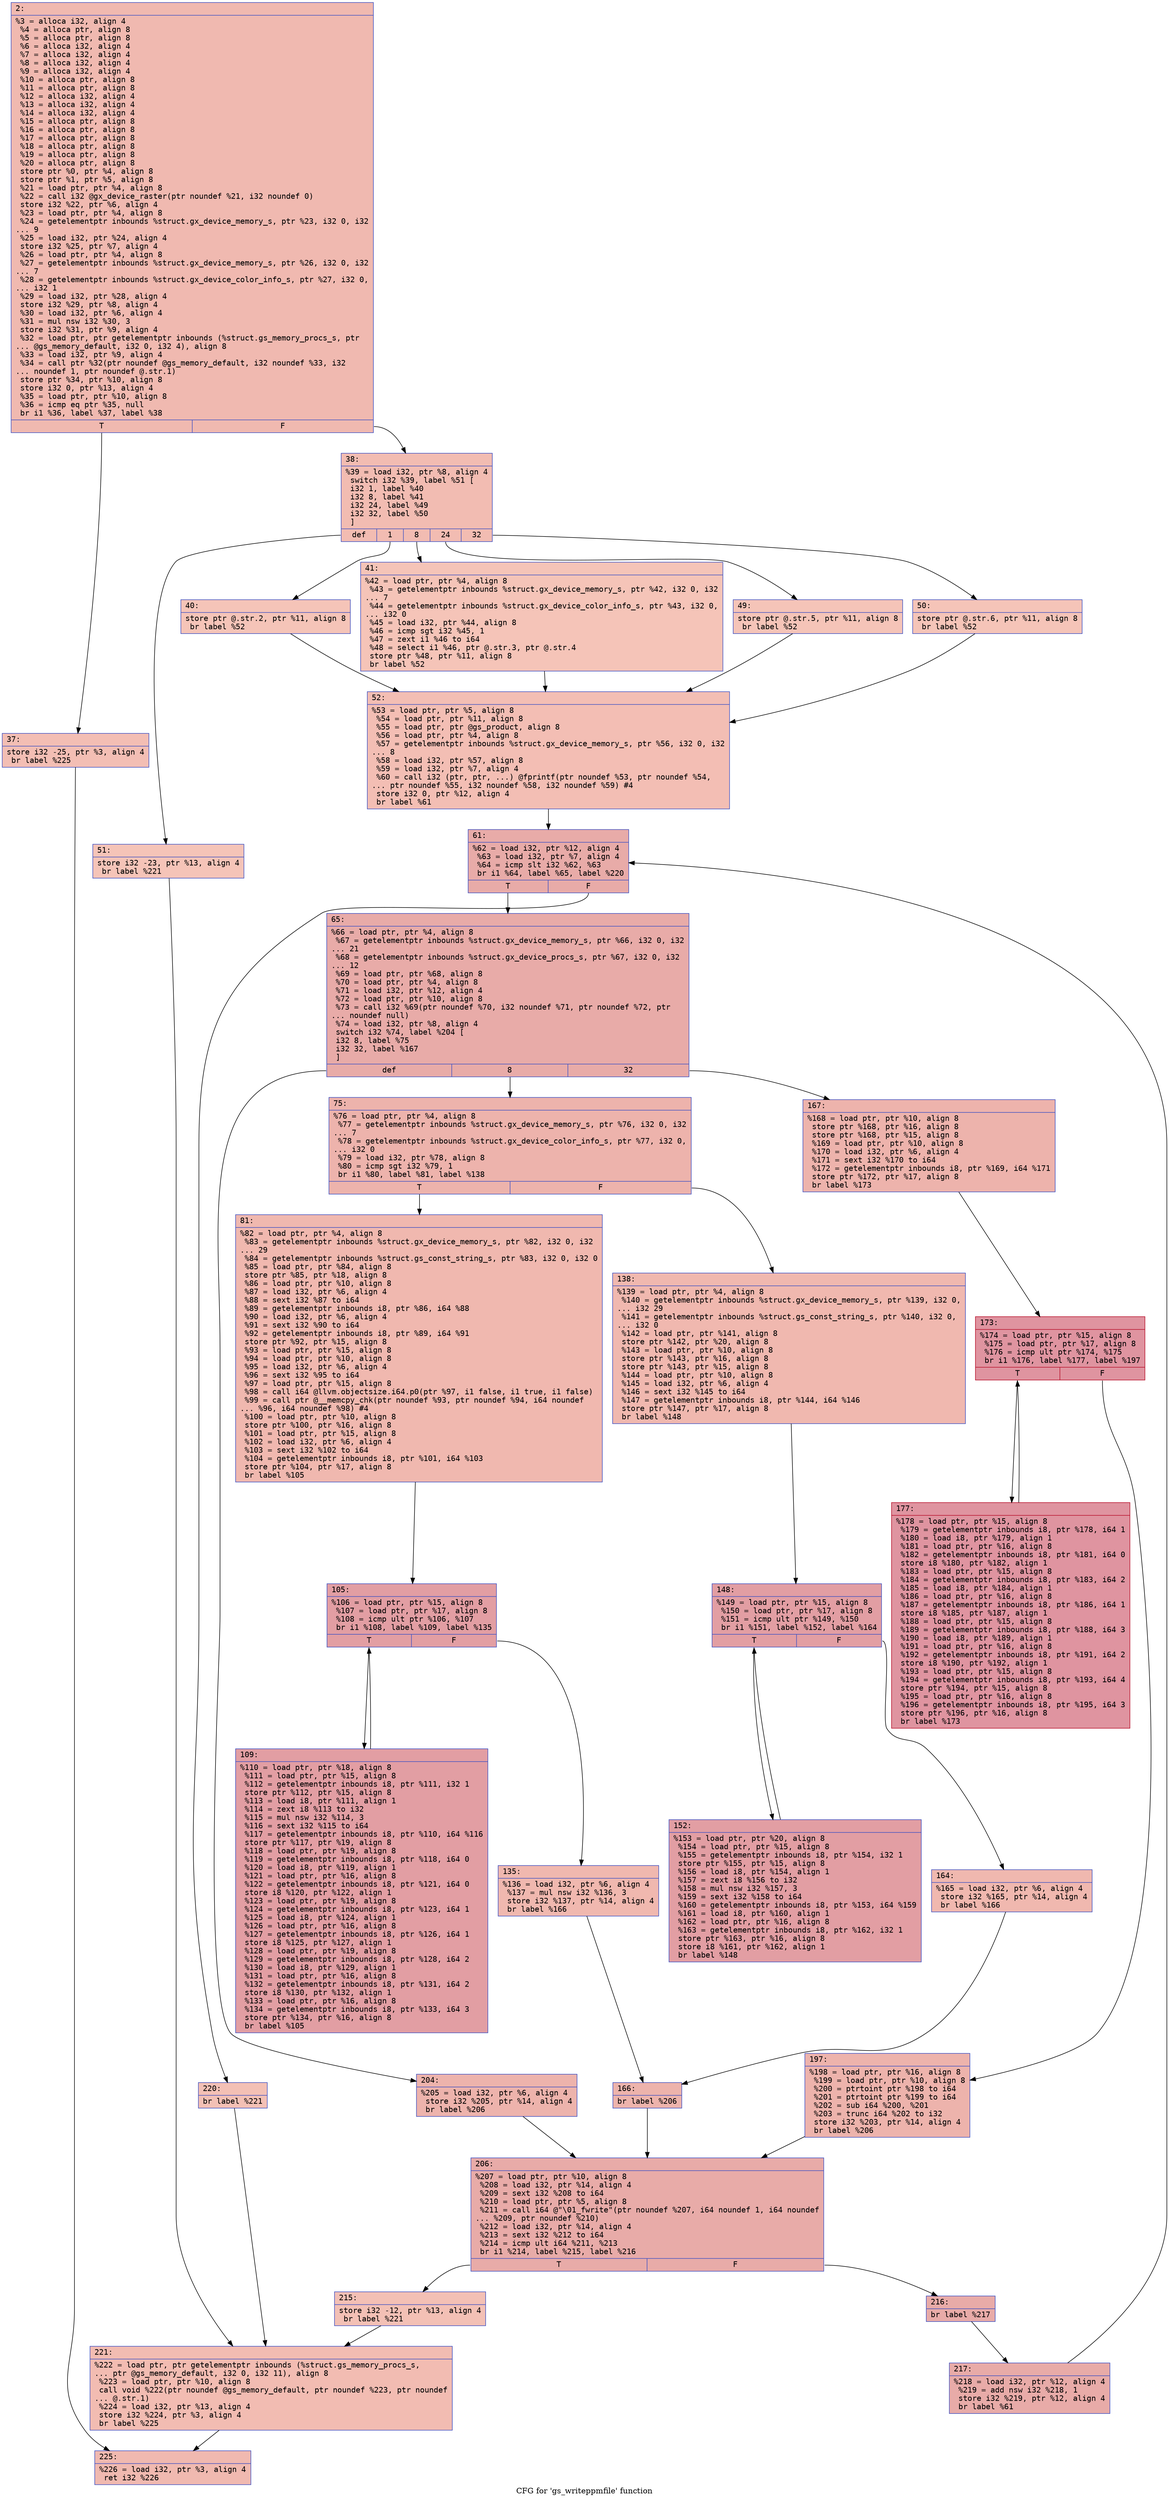 digraph "CFG for 'gs_writeppmfile' function" {
	label="CFG for 'gs_writeppmfile' function";

	Node0x6000001b0a00 [shape=record,color="#3d50c3ff", style=filled, fillcolor="#de614d70" fontname="Courier",label="{2:\l|  %3 = alloca i32, align 4\l  %4 = alloca ptr, align 8\l  %5 = alloca ptr, align 8\l  %6 = alloca i32, align 4\l  %7 = alloca i32, align 4\l  %8 = alloca i32, align 4\l  %9 = alloca i32, align 4\l  %10 = alloca ptr, align 8\l  %11 = alloca ptr, align 8\l  %12 = alloca i32, align 4\l  %13 = alloca i32, align 4\l  %14 = alloca i32, align 4\l  %15 = alloca ptr, align 8\l  %16 = alloca ptr, align 8\l  %17 = alloca ptr, align 8\l  %18 = alloca ptr, align 8\l  %19 = alloca ptr, align 8\l  %20 = alloca ptr, align 8\l  store ptr %0, ptr %4, align 8\l  store ptr %1, ptr %5, align 8\l  %21 = load ptr, ptr %4, align 8\l  %22 = call i32 @gx_device_raster(ptr noundef %21, i32 noundef 0)\l  store i32 %22, ptr %6, align 4\l  %23 = load ptr, ptr %4, align 8\l  %24 = getelementptr inbounds %struct.gx_device_memory_s, ptr %23, i32 0, i32\l... 9\l  %25 = load i32, ptr %24, align 4\l  store i32 %25, ptr %7, align 4\l  %26 = load ptr, ptr %4, align 8\l  %27 = getelementptr inbounds %struct.gx_device_memory_s, ptr %26, i32 0, i32\l... 7\l  %28 = getelementptr inbounds %struct.gx_device_color_info_s, ptr %27, i32 0,\l... i32 1\l  %29 = load i32, ptr %28, align 4\l  store i32 %29, ptr %8, align 4\l  %30 = load i32, ptr %6, align 4\l  %31 = mul nsw i32 %30, 3\l  store i32 %31, ptr %9, align 4\l  %32 = load ptr, ptr getelementptr inbounds (%struct.gs_memory_procs_s, ptr\l... @gs_memory_default, i32 0, i32 4), align 8\l  %33 = load i32, ptr %9, align 4\l  %34 = call ptr %32(ptr noundef @gs_memory_default, i32 noundef %33, i32\l... noundef 1, ptr noundef @.str.1)\l  store ptr %34, ptr %10, align 8\l  store i32 0, ptr %13, align 4\l  %35 = load ptr, ptr %10, align 8\l  %36 = icmp eq ptr %35, null\l  br i1 %36, label %37, label %38\l|{<s0>T|<s1>F}}"];
	Node0x6000001b0a00:s0 -> Node0x6000001b0aa0[tooltip="2 -> 37\nProbability 37.50%" ];
	Node0x6000001b0a00:s1 -> Node0x6000001b0af0[tooltip="2 -> 38\nProbability 62.50%" ];
	Node0x6000001b0aa0 [shape=record,color="#3d50c3ff", style=filled, fillcolor="#e36c5570" fontname="Courier",label="{37:\l|  store i32 -25, ptr %3, align 4\l  br label %225\l}"];
	Node0x6000001b0aa0 -> Node0x6000001b1450[tooltip="37 -> 225\nProbability 100.00%" ];
	Node0x6000001b0af0 [shape=record,color="#3d50c3ff", style=filled, fillcolor="#e1675170" fontname="Courier",label="{38:\l|  %39 = load i32, ptr %8, align 4\l  switch i32 %39, label %51 [\l    i32 1, label %40\l    i32 8, label %41\l    i32 24, label %49\l    i32 32, label %50\l  ]\l|{<s0>def|<s1>1|<s2>8|<s3>24|<s4>32}}"];
	Node0x6000001b0af0:s0 -> Node0x6000001b0c80[tooltip="38 -> 51\nProbability 20.00%" ];
	Node0x6000001b0af0:s1 -> Node0x6000001b0b40[tooltip="38 -> 40\nProbability 20.00%" ];
	Node0x6000001b0af0:s2 -> Node0x6000001b0b90[tooltip="38 -> 41\nProbability 20.00%" ];
	Node0x6000001b0af0:s3 -> Node0x6000001b0be0[tooltip="38 -> 49\nProbability 20.00%" ];
	Node0x6000001b0af0:s4 -> Node0x6000001b0c30[tooltip="38 -> 50\nProbability 20.00%" ];
	Node0x6000001b0b40 [shape=record,color="#3d50c3ff", style=filled, fillcolor="#e97a5f70" fontname="Courier",label="{40:\l|  store ptr @.str.2, ptr %11, align 8\l  br label %52\l}"];
	Node0x6000001b0b40 -> Node0x6000001b0cd0[tooltip="40 -> 52\nProbability 100.00%" ];
	Node0x6000001b0b90 [shape=record,color="#3d50c3ff", style=filled, fillcolor="#e97a5f70" fontname="Courier",label="{41:\l|  %42 = load ptr, ptr %4, align 8\l  %43 = getelementptr inbounds %struct.gx_device_memory_s, ptr %42, i32 0, i32\l... 7\l  %44 = getelementptr inbounds %struct.gx_device_color_info_s, ptr %43, i32 0,\l... i32 0\l  %45 = load i32, ptr %44, align 8\l  %46 = icmp sgt i32 %45, 1\l  %47 = zext i1 %46 to i64\l  %48 = select i1 %46, ptr @.str.3, ptr @.str.4\l  store ptr %48, ptr %11, align 8\l  br label %52\l}"];
	Node0x6000001b0b90 -> Node0x6000001b0cd0[tooltip="41 -> 52\nProbability 100.00%" ];
	Node0x6000001b0be0 [shape=record,color="#3d50c3ff", style=filled, fillcolor="#e97a5f70" fontname="Courier",label="{49:\l|  store ptr @.str.5, ptr %11, align 8\l  br label %52\l}"];
	Node0x6000001b0be0 -> Node0x6000001b0cd0[tooltip="49 -> 52\nProbability 100.00%" ];
	Node0x6000001b0c30 [shape=record,color="#3d50c3ff", style=filled, fillcolor="#e97a5f70" fontname="Courier",label="{50:\l|  store ptr @.str.6, ptr %11, align 8\l  br label %52\l}"];
	Node0x6000001b0c30 -> Node0x6000001b0cd0[tooltip="50 -> 52\nProbability 100.00%" ];
	Node0x6000001b0c80 [shape=record,color="#3d50c3ff", style=filled, fillcolor="#e97a5f70" fontname="Courier",label="{51:\l|  store i32 -23, ptr %13, align 4\l  br label %221\l}"];
	Node0x6000001b0c80 -> Node0x6000001b1400[tooltip="51 -> 221\nProbability 100.00%" ];
	Node0x6000001b0cd0 [shape=record,color="#3d50c3ff", style=filled, fillcolor="#e36c5570" fontname="Courier",label="{52:\l|  %53 = load ptr, ptr %5, align 8\l  %54 = load ptr, ptr %11, align 8\l  %55 = load ptr, ptr @gs_product, align 8\l  %56 = load ptr, ptr %4, align 8\l  %57 = getelementptr inbounds %struct.gx_device_memory_s, ptr %56, i32 0, i32\l... 8\l  %58 = load i32, ptr %57, align 8\l  %59 = load i32, ptr %7, align 4\l  %60 = call i32 (ptr, ptr, ...) @fprintf(ptr noundef %53, ptr noundef %54,\l... ptr noundef %55, i32 noundef %58, i32 noundef %59) #4\l  store i32 0, ptr %12, align 4\l  br label %61\l}"];
	Node0x6000001b0cd0 -> Node0x6000001b0d20[tooltip="52 -> 61\nProbability 100.00%" ];
	Node0x6000001b0d20 [shape=record,color="#3d50c3ff", style=filled, fillcolor="#cc403a70" fontname="Courier",label="{61:\l|  %62 = load i32, ptr %12, align 4\l  %63 = load i32, ptr %7, align 4\l  %64 = icmp slt i32 %62, %63\l  br i1 %64, label %65, label %220\l|{<s0>T|<s1>F}}"];
	Node0x6000001b0d20:s0 -> Node0x6000001b0d70[tooltip="61 -> 65\nProbability 96.88%" ];
	Node0x6000001b0d20:s1 -> Node0x6000001b13b0[tooltip="61 -> 220\nProbability 3.12%" ];
	Node0x6000001b0d70 [shape=record,color="#3d50c3ff", style=filled, fillcolor="#cc403a70" fontname="Courier",label="{65:\l|  %66 = load ptr, ptr %4, align 8\l  %67 = getelementptr inbounds %struct.gx_device_memory_s, ptr %66, i32 0, i32\l... 21\l  %68 = getelementptr inbounds %struct.gx_device_procs_s, ptr %67, i32 0, i32\l... 12\l  %69 = load ptr, ptr %68, align 8\l  %70 = load ptr, ptr %4, align 8\l  %71 = load i32, ptr %12, align 4\l  %72 = load ptr, ptr %10, align 8\l  %73 = call i32 %69(ptr noundef %70, i32 noundef %71, ptr noundef %72, ptr\l... noundef null)\l  %74 = load i32, ptr %8, align 4\l  switch i32 %74, label %204 [\l    i32 8, label %75\l    i32 32, label %167\l  ]\l|{<s0>def|<s1>8|<s2>32}}"];
	Node0x6000001b0d70:s0 -> Node0x6000001b1220[tooltip="65 -> 204\nProbability 33.33%" ];
	Node0x6000001b0d70:s1 -> Node0x6000001b0dc0[tooltip="65 -> 75\nProbability 33.33%" ];
	Node0x6000001b0d70:s2 -> Node0x6000001b10e0[tooltip="65 -> 167\nProbability 33.33%" ];
	Node0x6000001b0dc0 [shape=record,color="#3d50c3ff", style=filled, fillcolor="#d6524470" fontname="Courier",label="{75:\l|  %76 = load ptr, ptr %4, align 8\l  %77 = getelementptr inbounds %struct.gx_device_memory_s, ptr %76, i32 0, i32\l... 7\l  %78 = getelementptr inbounds %struct.gx_device_color_info_s, ptr %77, i32 0,\l... i32 0\l  %79 = load i32, ptr %78, align 8\l  %80 = icmp sgt i32 %79, 1\l  br i1 %80, label %81, label %138\l|{<s0>T|<s1>F}}"];
	Node0x6000001b0dc0:s0 -> Node0x6000001b0e10[tooltip="75 -> 81\nProbability 50.00%" ];
	Node0x6000001b0dc0:s1 -> Node0x6000001b0f50[tooltip="75 -> 138\nProbability 50.00%" ];
	Node0x6000001b0e10 [shape=record,color="#3d50c3ff", style=filled, fillcolor="#dc5d4a70" fontname="Courier",label="{81:\l|  %82 = load ptr, ptr %4, align 8\l  %83 = getelementptr inbounds %struct.gx_device_memory_s, ptr %82, i32 0, i32\l... 29\l  %84 = getelementptr inbounds %struct.gs_const_string_s, ptr %83, i32 0, i32 0\l  %85 = load ptr, ptr %84, align 8\l  store ptr %85, ptr %18, align 8\l  %86 = load ptr, ptr %10, align 8\l  %87 = load i32, ptr %6, align 4\l  %88 = sext i32 %87 to i64\l  %89 = getelementptr inbounds i8, ptr %86, i64 %88\l  %90 = load i32, ptr %6, align 4\l  %91 = sext i32 %90 to i64\l  %92 = getelementptr inbounds i8, ptr %89, i64 %91\l  store ptr %92, ptr %15, align 8\l  %93 = load ptr, ptr %15, align 8\l  %94 = load ptr, ptr %10, align 8\l  %95 = load i32, ptr %6, align 4\l  %96 = sext i32 %95 to i64\l  %97 = load ptr, ptr %15, align 8\l  %98 = call i64 @llvm.objectsize.i64.p0(ptr %97, i1 false, i1 true, i1 false)\l  %99 = call ptr @__memcpy_chk(ptr noundef %93, ptr noundef %94, i64 noundef\l... %96, i64 noundef %98) #4\l  %100 = load ptr, ptr %10, align 8\l  store ptr %100, ptr %16, align 8\l  %101 = load ptr, ptr %15, align 8\l  %102 = load i32, ptr %6, align 4\l  %103 = sext i32 %102 to i64\l  %104 = getelementptr inbounds i8, ptr %101, i64 %103\l  store ptr %104, ptr %17, align 8\l  br label %105\l}"];
	Node0x6000001b0e10 -> Node0x6000001b0e60[tooltip="81 -> 105\nProbability 100.00%" ];
	Node0x6000001b0e60 [shape=record,color="#3d50c3ff", style=filled, fillcolor="#be242e70" fontname="Courier",label="{105:\l|  %106 = load ptr, ptr %15, align 8\l  %107 = load ptr, ptr %17, align 8\l  %108 = icmp ult ptr %106, %107\l  br i1 %108, label %109, label %135\l|{<s0>T|<s1>F}}"];
	Node0x6000001b0e60:s0 -> Node0x6000001b0eb0[tooltip="105 -> 109\nProbability 96.88%" ];
	Node0x6000001b0e60:s1 -> Node0x6000001b0f00[tooltip="105 -> 135\nProbability 3.12%" ];
	Node0x6000001b0eb0 [shape=record,color="#3d50c3ff", style=filled, fillcolor="#be242e70" fontname="Courier",label="{109:\l|  %110 = load ptr, ptr %18, align 8\l  %111 = load ptr, ptr %15, align 8\l  %112 = getelementptr inbounds i8, ptr %111, i32 1\l  store ptr %112, ptr %15, align 8\l  %113 = load i8, ptr %111, align 1\l  %114 = zext i8 %113 to i32\l  %115 = mul nsw i32 %114, 3\l  %116 = sext i32 %115 to i64\l  %117 = getelementptr inbounds i8, ptr %110, i64 %116\l  store ptr %117, ptr %19, align 8\l  %118 = load ptr, ptr %19, align 8\l  %119 = getelementptr inbounds i8, ptr %118, i64 0\l  %120 = load i8, ptr %119, align 1\l  %121 = load ptr, ptr %16, align 8\l  %122 = getelementptr inbounds i8, ptr %121, i64 0\l  store i8 %120, ptr %122, align 1\l  %123 = load ptr, ptr %19, align 8\l  %124 = getelementptr inbounds i8, ptr %123, i64 1\l  %125 = load i8, ptr %124, align 1\l  %126 = load ptr, ptr %16, align 8\l  %127 = getelementptr inbounds i8, ptr %126, i64 1\l  store i8 %125, ptr %127, align 1\l  %128 = load ptr, ptr %19, align 8\l  %129 = getelementptr inbounds i8, ptr %128, i64 2\l  %130 = load i8, ptr %129, align 1\l  %131 = load ptr, ptr %16, align 8\l  %132 = getelementptr inbounds i8, ptr %131, i64 2\l  store i8 %130, ptr %132, align 1\l  %133 = load ptr, ptr %16, align 8\l  %134 = getelementptr inbounds i8, ptr %133, i64 3\l  store ptr %134, ptr %16, align 8\l  br label %105\l}"];
	Node0x6000001b0eb0 -> Node0x6000001b0e60[tooltip="109 -> 105\nProbability 100.00%" ];
	Node0x6000001b0f00 [shape=record,color="#3d50c3ff", style=filled, fillcolor="#dc5d4a70" fontname="Courier",label="{135:\l|  %136 = load i32, ptr %6, align 4\l  %137 = mul nsw i32 %136, 3\l  store i32 %137, ptr %14, align 4\l  br label %166\l}"];
	Node0x6000001b0f00 -> Node0x6000001b1090[tooltip="135 -> 166\nProbability 100.00%" ];
	Node0x6000001b0f50 [shape=record,color="#3d50c3ff", style=filled, fillcolor="#dc5d4a70" fontname="Courier",label="{138:\l|  %139 = load ptr, ptr %4, align 8\l  %140 = getelementptr inbounds %struct.gx_device_memory_s, ptr %139, i32 0,\l... i32 29\l  %141 = getelementptr inbounds %struct.gs_const_string_s, ptr %140, i32 0,\l... i32 0\l  %142 = load ptr, ptr %141, align 8\l  store ptr %142, ptr %20, align 8\l  %143 = load ptr, ptr %10, align 8\l  store ptr %143, ptr %16, align 8\l  store ptr %143, ptr %15, align 8\l  %144 = load ptr, ptr %10, align 8\l  %145 = load i32, ptr %6, align 4\l  %146 = sext i32 %145 to i64\l  %147 = getelementptr inbounds i8, ptr %144, i64 %146\l  store ptr %147, ptr %17, align 8\l  br label %148\l}"];
	Node0x6000001b0f50 -> Node0x6000001b0fa0[tooltip="138 -> 148\nProbability 100.00%" ];
	Node0x6000001b0fa0 [shape=record,color="#3d50c3ff", style=filled, fillcolor="#be242e70" fontname="Courier",label="{148:\l|  %149 = load ptr, ptr %15, align 8\l  %150 = load ptr, ptr %17, align 8\l  %151 = icmp ult ptr %149, %150\l  br i1 %151, label %152, label %164\l|{<s0>T|<s1>F}}"];
	Node0x6000001b0fa0:s0 -> Node0x6000001b0ff0[tooltip="148 -> 152\nProbability 96.88%" ];
	Node0x6000001b0fa0:s1 -> Node0x6000001b1040[tooltip="148 -> 164\nProbability 3.12%" ];
	Node0x6000001b0ff0 [shape=record,color="#3d50c3ff", style=filled, fillcolor="#be242e70" fontname="Courier",label="{152:\l|  %153 = load ptr, ptr %20, align 8\l  %154 = load ptr, ptr %15, align 8\l  %155 = getelementptr inbounds i8, ptr %154, i32 1\l  store ptr %155, ptr %15, align 8\l  %156 = load i8, ptr %154, align 1\l  %157 = zext i8 %156 to i32\l  %158 = mul nsw i32 %157, 3\l  %159 = sext i32 %158 to i64\l  %160 = getelementptr inbounds i8, ptr %153, i64 %159\l  %161 = load i8, ptr %160, align 1\l  %162 = load ptr, ptr %16, align 8\l  %163 = getelementptr inbounds i8, ptr %162, i32 1\l  store ptr %163, ptr %16, align 8\l  store i8 %161, ptr %162, align 1\l  br label %148\l}"];
	Node0x6000001b0ff0 -> Node0x6000001b0fa0[tooltip="152 -> 148\nProbability 100.00%" ];
	Node0x6000001b1040 [shape=record,color="#3d50c3ff", style=filled, fillcolor="#dc5d4a70" fontname="Courier",label="{164:\l|  %165 = load i32, ptr %6, align 4\l  store i32 %165, ptr %14, align 4\l  br label %166\l}"];
	Node0x6000001b1040 -> Node0x6000001b1090[tooltip="164 -> 166\nProbability 100.00%" ];
	Node0x6000001b1090 [shape=record,color="#3d50c3ff", style=filled, fillcolor="#d6524470" fontname="Courier",label="{166:\l|  br label %206\l}"];
	Node0x6000001b1090 -> Node0x6000001b1270[tooltip="166 -> 206\nProbability 100.00%" ];
	Node0x6000001b10e0 [shape=record,color="#3d50c3ff", style=filled, fillcolor="#d6524470" fontname="Courier",label="{167:\l|  %168 = load ptr, ptr %10, align 8\l  store ptr %168, ptr %16, align 8\l  store ptr %168, ptr %15, align 8\l  %169 = load ptr, ptr %10, align 8\l  %170 = load i32, ptr %6, align 4\l  %171 = sext i32 %170 to i64\l  %172 = getelementptr inbounds i8, ptr %169, i64 %171\l  store ptr %172, ptr %17, align 8\l  br label %173\l}"];
	Node0x6000001b10e0 -> Node0x6000001b1130[tooltip="167 -> 173\nProbability 100.00%" ];
	Node0x6000001b1130 [shape=record,color="#b70d28ff", style=filled, fillcolor="#b70d2870" fontname="Courier",label="{173:\l|  %174 = load ptr, ptr %15, align 8\l  %175 = load ptr, ptr %17, align 8\l  %176 = icmp ult ptr %174, %175\l  br i1 %176, label %177, label %197\l|{<s0>T|<s1>F}}"];
	Node0x6000001b1130:s0 -> Node0x6000001b1180[tooltip="173 -> 177\nProbability 96.88%" ];
	Node0x6000001b1130:s1 -> Node0x6000001b11d0[tooltip="173 -> 197\nProbability 3.12%" ];
	Node0x6000001b1180 [shape=record,color="#b70d28ff", style=filled, fillcolor="#b70d2870" fontname="Courier",label="{177:\l|  %178 = load ptr, ptr %15, align 8\l  %179 = getelementptr inbounds i8, ptr %178, i64 1\l  %180 = load i8, ptr %179, align 1\l  %181 = load ptr, ptr %16, align 8\l  %182 = getelementptr inbounds i8, ptr %181, i64 0\l  store i8 %180, ptr %182, align 1\l  %183 = load ptr, ptr %15, align 8\l  %184 = getelementptr inbounds i8, ptr %183, i64 2\l  %185 = load i8, ptr %184, align 1\l  %186 = load ptr, ptr %16, align 8\l  %187 = getelementptr inbounds i8, ptr %186, i64 1\l  store i8 %185, ptr %187, align 1\l  %188 = load ptr, ptr %15, align 8\l  %189 = getelementptr inbounds i8, ptr %188, i64 3\l  %190 = load i8, ptr %189, align 1\l  %191 = load ptr, ptr %16, align 8\l  %192 = getelementptr inbounds i8, ptr %191, i64 2\l  store i8 %190, ptr %192, align 1\l  %193 = load ptr, ptr %15, align 8\l  %194 = getelementptr inbounds i8, ptr %193, i64 4\l  store ptr %194, ptr %15, align 8\l  %195 = load ptr, ptr %16, align 8\l  %196 = getelementptr inbounds i8, ptr %195, i64 3\l  store ptr %196, ptr %16, align 8\l  br label %173\l}"];
	Node0x6000001b1180 -> Node0x6000001b1130[tooltip="177 -> 173\nProbability 100.00%" ];
	Node0x6000001b11d0 [shape=record,color="#3d50c3ff", style=filled, fillcolor="#d6524470" fontname="Courier",label="{197:\l|  %198 = load ptr, ptr %16, align 8\l  %199 = load ptr, ptr %10, align 8\l  %200 = ptrtoint ptr %198 to i64\l  %201 = ptrtoint ptr %199 to i64\l  %202 = sub i64 %200, %201\l  %203 = trunc i64 %202 to i32\l  store i32 %203, ptr %14, align 4\l  br label %206\l}"];
	Node0x6000001b11d0 -> Node0x6000001b1270[tooltip="197 -> 206\nProbability 100.00%" ];
	Node0x6000001b1220 [shape=record,color="#3d50c3ff", style=filled, fillcolor="#d6524470" fontname="Courier",label="{204:\l|  %205 = load i32, ptr %6, align 4\l  store i32 %205, ptr %14, align 4\l  br label %206\l}"];
	Node0x6000001b1220 -> Node0x6000001b1270[tooltip="204 -> 206\nProbability 100.00%" ];
	Node0x6000001b1270 [shape=record,color="#3d50c3ff", style=filled, fillcolor="#cc403a70" fontname="Courier",label="{206:\l|  %207 = load ptr, ptr %10, align 8\l  %208 = load i32, ptr %14, align 4\l  %209 = sext i32 %208 to i64\l  %210 = load ptr, ptr %5, align 8\l  %211 = call i64 @\"\\01_fwrite\"(ptr noundef %207, i64 noundef 1, i64 noundef\l... %209, ptr noundef %210)\l  %212 = load i32, ptr %14, align 4\l  %213 = sext i32 %212 to i64\l  %214 = icmp ult i64 %211, %213\l  br i1 %214, label %215, label %216\l|{<s0>T|<s1>F}}"];
	Node0x6000001b1270:s0 -> Node0x6000001b12c0[tooltip="206 -> 215\nProbability 3.12%" ];
	Node0x6000001b1270:s1 -> Node0x6000001b1310[tooltip="206 -> 216\nProbability 96.88%" ];
	Node0x6000001b12c0 [shape=record,color="#3d50c3ff", style=filled, fillcolor="#e5705870" fontname="Courier",label="{215:\l|  store i32 -12, ptr %13, align 4\l  br label %221\l}"];
	Node0x6000001b12c0 -> Node0x6000001b1400[tooltip="215 -> 221\nProbability 100.00%" ];
	Node0x6000001b1310 [shape=record,color="#3d50c3ff", style=filled, fillcolor="#cc403a70" fontname="Courier",label="{216:\l|  br label %217\l}"];
	Node0x6000001b1310 -> Node0x6000001b1360[tooltip="216 -> 217\nProbability 100.00%" ];
	Node0x6000001b1360 [shape=record,color="#3d50c3ff", style=filled, fillcolor="#cc403a70" fontname="Courier",label="{217:\l|  %218 = load i32, ptr %12, align 4\l  %219 = add nsw i32 %218, 1\l  store i32 %219, ptr %12, align 4\l  br label %61\l}"];
	Node0x6000001b1360 -> Node0x6000001b0d20[tooltip="217 -> 61\nProbability 100.00%" ];
	Node0x6000001b13b0 [shape=record,color="#3d50c3ff", style=filled, fillcolor="#e5705870" fontname="Courier",label="{220:\l|  br label %221\l}"];
	Node0x6000001b13b0 -> Node0x6000001b1400[tooltip="220 -> 221\nProbability 100.00%" ];
	Node0x6000001b1400 [shape=record,color="#3d50c3ff", style=filled, fillcolor="#e1675170" fontname="Courier",label="{221:\l|  %222 = load ptr, ptr getelementptr inbounds (%struct.gs_memory_procs_s,\l... ptr @gs_memory_default, i32 0, i32 11), align 8\l  %223 = load ptr, ptr %10, align 8\l  call void %222(ptr noundef @gs_memory_default, ptr noundef %223, ptr noundef\l... @.str.1)\l  %224 = load i32, ptr %13, align 4\l  store i32 %224, ptr %3, align 4\l  br label %225\l}"];
	Node0x6000001b1400 -> Node0x6000001b1450[tooltip="221 -> 225\nProbability 100.00%" ];
	Node0x6000001b1450 [shape=record,color="#3d50c3ff", style=filled, fillcolor="#de614d70" fontname="Courier",label="{225:\l|  %226 = load i32, ptr %3, align 4\l  ret i32 %226\l}"];
}
